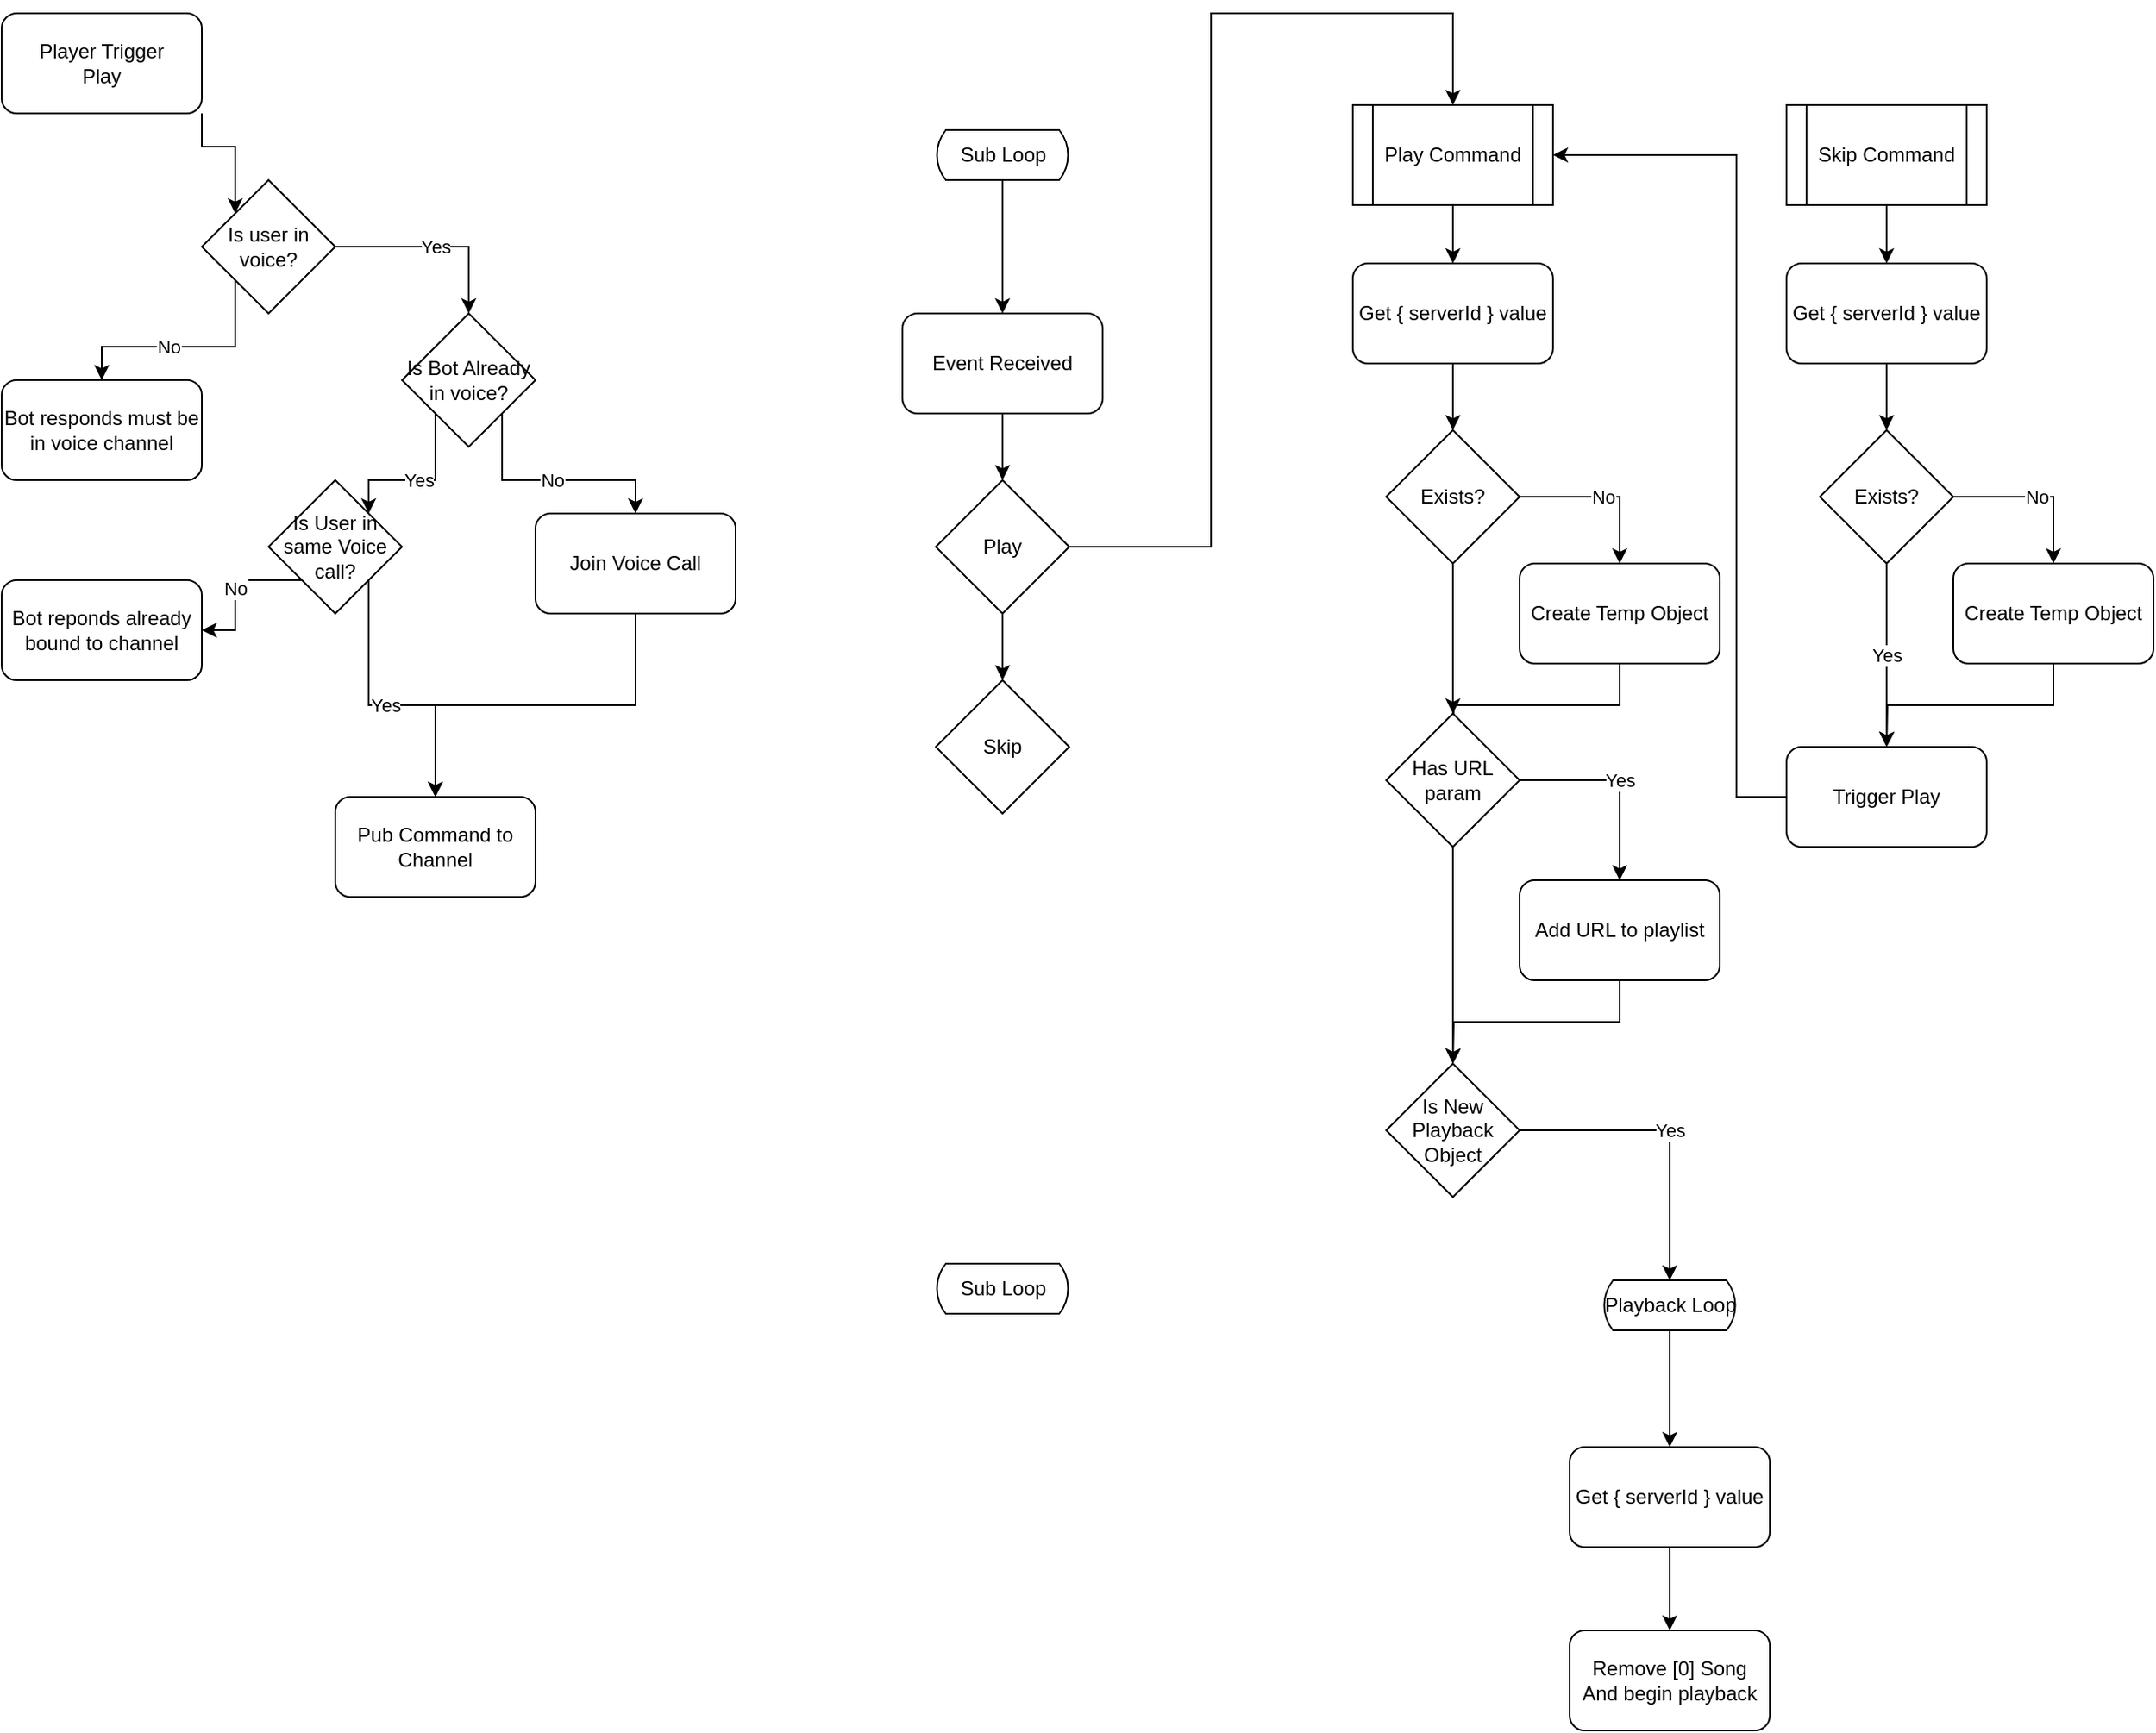 <mxfile version="14.7.0" type="github"><diagram id="erK4E9IB53cY5jkWrZPd" name="Page-1"><mxGraphModel dx="780" dy="1150" grid="1" gridSize="10" guides="1" tooltips="1" connect="1" arrows="1" fold="1" page="1" pageScale="1" pageWidth="850" pageHeight="1100" math="0" shadow="0"><root><mxCell id="0"/><mxCell id="1" parent="0"/><mxCell id="PDuoVeCOChX1tGDwk7Zc-4" style="edgeStyle=orthogonalEdgeStyle;rounded=0;orthogonalLoop=1;jettySize=auto;html=1;exitX=1;exitY=1;exitDx=0;exitDy=0;entryX=0;entryY=0;entryDx=0;entryDy=0;" parent="1" source="PDuoVeCOChX1tGDwk7Zc-1" target="PDuoVeCOChX1tGDwk7Zc-2" edge="1"><mxGeometry relative="1" as="geometry"/></mxCell><mxCell id="PDuoVeCOChX1tGDwk7Zc-1" value="&lt;div&gt;Player Trigger&lt;/div&gt;&lt;div&gt;Play&lt;/div&gt;" style="rounded=1;whiteSpace=wrap;html=1;" parent="1" vertex="1"><mxGeometry x="40" y="30" width="120" height="60" as="geometry"/></mxCell><mxCell id="PDuoVeCOChX1tGDwk7Zc-5" value="No" style="edgeStyle=orthogonalEdgeStyle;rounded=0;orthogonalLoop=1;jettySize=auto;html=1;exitX=0;exitY=1;exitDx=0;exitDy=0;entryX=0.5;entryY=0;entryDx=0;entryDy=0;" parent="1" source="PDuoVeCOChX1tGDwk7Zc-2" target="PDuoVeCOChX1tGDwk7Zc-3" edge="1"><mxGeometry x="0.143" relative="1" as="geometry"><mxPoint as="offset"/></mxGeometry></mxCell><mxCell id="PDuoVeCOChX1tGDwk7Zc-7" value="Yes" style="edgeStyle=orthogonalEdgeStyle;rounded=0;orthogonalLoop=1;jettySize=auto;html=1;exitX=1;exitY=0.5;exitDx=0;exitDy=0;entryX=0.5;entryY=0;entryDx=0;entryDy=0;" parent="1" source="PDuoVeCOChX1tGDwk7Zc-2" target="PDuoVeCOChX1tGDwk7Zc-6" edge="1"><mxGeometry relative="1" as="geometry"><mxPoint as="offset"/></mxGeometry></mxCell><mxCell id="PDuoVeCOChX1tGDwk7Zc-2" value="Is user in voice?" style="rhombus;whiteSpace=wrap;html=1;" parent="1" vertex="1"><mxGeometry x="160" y="130" width="80" height="80" as="geometry"/></mxCell><mxCell id="PDuoVeCOChX1tGDwk7Zc-3" value="Bot responds must be in voice channel" style="rounded=1;whiteSpace=wrap;html=1;" parent="1" vertex="1"><mxGeometry x="40" y="250" width="120" height="60" as="geometry"/></mxCell><mxCell id="PDuoVeCOChX1tGDwk7Zc-9" value="No" style="edgeStyle=orthogonalEdgeStyle;rounded=0;orthogonalLoop=1;jettySize=auto;html=1;exitX=1;exitY=1;exitDx=0;exitDy=0;entryX=0.5;entryY=0;entryDx=0;entryDy=0;" parent="1" source="PDuoVeCOChX1tGDwk7Zc-6" target="PDuoVeCOChX1tGDwk7Zc-8" edge="1"><mxGeometry relative="1" as="geometry"/></mxCell><mxCell id="PDuoVeCOChX1tGDwk7Zc-17" value="Yes" style="edgeStyle=orthogonalEdgeStyle;rounded=0;orthogonalLoop=1;jettySize=auto;html=1;exitX=0;exitY=1;exitDx=0;exitDy=0;entryX=1;entryY=0;entryDx=0;entryDy=0;" parent="1" source="PDuoVeCOChX1tGDwk7Zc-6" target="PDuoVeCOChX1tGDwk7Zc-16" edge="1"><mxGeometry relative="1" as="geometry"/></mxCell><mxCell id="PDuoVeCOChX1tGDwk7Zc-6" value="Is Bot Already in voice?" style="rhombus;whiteSpace=wrap;html=1;" parent="1" vertex="1"><mxGeometry x="280" y="210" width="80" height="80" as="geometry"/></mxCell><mxCell id="PDuoVeCOChX1tGDwk7Zc-12" style="edgeStyle=orthogonalEdgeStyle;rounded=0;orthogonalLoop=1;jettySize=auto;html=1;exitX=0.5;exitY=1;exitDx=0;exitDy=0;entryX=0.5;entryY=0;entryDx=0;entryDy=0;" parent="1" source="PDuoVeCOChX1tGDwk7Zc-8" target="PDuoVeCOChX1tGDwk7Zc-11" edge="1"><mxGeometry relative="1" as="geometry"/></mxCell><mxCell id="PDuoVeCOChX1tGDwk7Zc-8" value="Join Voice Call" style="rounded=1;whiteSpace=wrap;html=1;" parent="1" vertex="1"><mxGeometry x="360" y="330" width="120" height="60" as="geometry"/></mxCell><mxCell id="PDuoVeCOChX1tGDwk7Zc-11" value="Pub Command to Channel" style="rounded=1;whiteSpace=wrap;html=1;" parent="1" vertex="1"><mxGeometry x="240" y="500" width="120" height="60" as="geometry"/></mxCell><mxCell id="PDuoVeCOChX1tGDwk7Zc-25" style="edgeStyle=orthogonalEdgeStyle;rounded=0;orthogonalLoop=1;jettySize=auto;html=1;exitX=0.5;exitY=1;exitDx=0;exitDy=0;entryX=0.5;entryY=0;entryDx=0;entryDy=0;" parent="1" source="PDuoVeCOChX1tGDwk7Zc-15" target="PDuoVeCOChX1tGDwk7Zc-24" edge="1"><mxGeometry relative="1" as="geometry"/></mxCell><mxCell id="PDuoVeCOChX1tGDwk7Zc-15" value="Event Received" style="rounded=1;whiteSpace=wrap;html=1;" parent="1" vertex="1"><mxGeometry x="580" y="210" width="120" height="60" as="geometry"/></mxCell><mxCell id="PDuoVeCOChX1tGDwk7Zc-18" value="Yes" style="edgeStyle=orthogonalEdgeStyle;rounded=0;orthogonalLoop=1;jettySize=auto;html=1;exitX=1;exitY=1;exitDx=0;exitDy=0;entryX=0.5;entryY=0;entryDx=0;entryDy=0;" parent="1" source="PDuoVeCOChX1tGDwk7Zc-16" target="PDuoVeCOChX1tGDwk7Zc-11" edge="1"><mxGeometry relative="1" as="geometry"/></mxCell><mxCell id="PDuoVeCOChX1tGDwk7Zc-20" value="No" style="edgeStyle=orthogonalEdgeStyle;rounded=0;orthogonalLoop=1;jettySize=auto;html=1;exitX=0;exitY=1;exitDx=0;exitDy=0;entryX=1;entryY=0.5;entryDx=0;entryDy=0;" parent="1" source="PDuoVeCOChX1tGDwk7Zc-16" target="PDuoVeCOChX1tGDwk7Zc-19" edge="1"><mxGeometry relative="1" as="geometry"/></mxCell><mxCell id="PDuoVeCOChX1tGDwk7Zc-16" value="Is User in same Voice call?" style="rhombus;whiteSpace=wrap;html=1;" parent="1" vertex="1"><mxGeometry x="200" y="310" width="80" height="80" as="geometry"/></mxCell><mxCell id="PDuoVeCOChX1tGDwk7Zc-19" value="Bot reponds already bound to channel" style="rounded=1;whiteSpace=wrap;html=1;" parent="1" vertex="1"><mxGeometry x="40" y="370" width="120" height="60" as="geometry"/></mxCell><mxCell id="PDuoVeCOChX1tGDwk7Zc-23" value="" style="edgeStyle=orthogonalEdgeStyle;rounded=0;orthogonalLoop=1;jettySize=auto;html=1;" parent="1" source="PDuoVeCOChX1tGDwk7Zc-22" target="PDuoVeCOChX1tGDwk7Zc-15" edge="1"><mxGeometry relative="1" as="geometry"/></mxCell><mxCell id="PDuoVeCOChX1tGDwk7Zc-22" value="Sub Loop" style="html=1;dashed=0;whitespace=wrap;shape=mxgraph.dfd.loop" parent="1" vertex="1"><mxGeometry x="600" y="100" width="80" height="30" as="geometry"/></mxCell><mxCell id="PDuoVeCOChX1tGDwk7Zc-29" style="edgeStyle=orthogonalEdgeStyle;rounded=0;orthogonalLoop=1;jettySize=auto;html=1;exitX=1;exitY=0.5;exitDx=0;exitDy=0;entryX=0.5;entryY=0;entryDx=0;entryDy=0;" parent="1" source="PDuoVeCOChX1tGDwk7Zc-24" target="PDuoVeCOChX1tGDwk7Zc-27" edge="1"><mxGeometry relative="1" as="geometry"><Array as="points"><mxPoint x="765" y="350"/><mxPoint x="765" y="30"/><mxPoint x="910" y="30"/></Array></mxGeometry></mxCell><mxCell id="PDuoVeCOChX1tGDwk7Zc-43" style="edgeStyle=orthogonalEdgeStyle;rounded=0;orthogonalLoop=1;jettySize=auto;html=1;exitX=0.5;exitY=1;exitDx=0;exitDy=0;entryX=0.5;entryY=0;entryDx=0;entryDy=0;" parent="1" source="PDuoVeCOChX1tGDwk7Zc-24" target="PDuoVeCOChX1tGDwk7Zc-41" edge="1"><mxGeometry relative="1" as="geometry"/></mxCell><mxCell id="PDuoVeCOChX1tGDwk7Zc-24" value="Play" style="rhombus;whiteSpace=wrap;html=1;" parent="1" vertex="1"><mxGeometry x="600" y="310" width="80" height="80" as="geometry"/></mxCell><mxCell id="PDuoVeCOChX1tGDwk7Zc-31" style="edgeStyle=orthogonalEdgeStyle;rounded=0;orthogonalLoop=1;jettySize=auto;html=1;exitX=0.5;exitY=1;exitDx=0;exitDy=0;entryX=0.5;entryY=0;entryDx=0;entryDy=0;" parent="1" source="PDuoVeCOChX1tGDwk7Zc-26" target="PDuoVeCOChX1tGDwk7Zc-28" edge="1"><mxGeometry relative="1" as="geometry"/></mxCell><mxCell id="PDuoVeCOChX1tGDwk7Zc-26" value="Get { serverId } value" style="rounded=1;whiteSpace=wrap;html=1;" parent="1" vertex="1"><mxGeometry x="850" y="180" width="120" height="60" as="geometry"/></mxCell><mxCell id="PDuoVeCOChX1tGDwk7Zc-30" style="edgeStyle=orthogonalEdgeStyle;rounded=0;orthogonalLoop=1;jettySize=auto;html=1;exitX=0.5;exitY=1;exitDx=0;exitDy=0;entryX=0.5;entryY=0;entryDx=0;entryDy=0;" parent="1" source="PDuoVeCOChX1tGDwk7Zc-27" target="PDuoVeCOChX1tGDwk7Zc-26" edge="1"><mxGeometry relative="1" as="geometry"/></mxCell><mxCell id="PDuoVeCOChX1tGDwk7Zc-27" value="Play Command" style="shape=process;whiteSpace=wrap;html=1;backgroundOutline=1;" parent="1" vertex="1"><mxGeometry x="850" y="85" width="120" height="60" as="geometry"/></mxCell><mxCell id="PDuoVeCOChX1tGDwk7Zc-34" value="No" style="edgeStyle=orthogonalEdgeStyle;rounded=0;orthogonalLoop=1;jettySize=auto;html=1;exitX=1;exitY=0.5;exitDx=0;exitDy=0;entryX=0.5;entryY=0;entryDx=0;entryDy=0;" parent="1" source="PDuoVeCOChX1tGDwk7Zc-28" target="PDuoVeCOChX1tGDwk7Zc-33" edge="1"><mxGeometry relative="1" as="geometry"/></mxCell><mxCell id="PDuoVeCOChX1tGDwk7Zc-60" style="edgeStyle=orthogonalEdgeStyle;rounded=0;orthogonalLoop=1;jettySize=auto;html=1;exitX=0.5;exitY=1;exitDx=0;exitDy=0;entryX=0.5;entryY=0;entryDx=0;entryDy=0;" parent="1" source="PDuoVeCOChX1tGDwk7Zc-28" target="PDuoVeCOChX1tGDwk7Zc-59" edge="1"><mxGeometry relative="1" as="geometry"/></mxCell><mxCell id="PDuoVeCOChX1tGDwk7Zc-28" value="Exists?" style="rhombus;whiteSpace=wrap;html=1;" parent="1" vertex="1"><mxGeometry x="870" y="280" width="80" height="80" as="geometry"/></mxCell><mxCell id="PDuoVeCOChX1tGDwk7Zc-37" style="edgeStyle=orthogonalEdgeStyle;rounded=0;orthogonalLoop=1;jettySize=auto;html=1;exitX=0.5;exitY=1;exitDx=0;exitDy=0;" parent="1" source="PDuoVeCOChX1tGDwk7Zc-33" edge="1"><mxGeometry relative="1" as="geometry"><mxPoint x="910" y="470" as="targetPoint"/></mxGeometry></mxCell><mxCell id="PDuoVeCOChX1tGDwk7Zc-33" value="Create Temp Object" style="rounded=1;whiteSpace=wrap;html=1;" parent="1" vertex="1"><mxGeometry x="950" y="360" width="120" height="60" as="geometry"/></mxCell><mxCell id="PDuoVeCOChX1tGDwk7Zc-68" style="edgeStyle=orthogonalEdgeStyle;rounded=0;orthogonalLoop=1;jettySize=auto;html=1;exitX=0.5;exitY=1;exitDx=0;exitDy=0;" parent="1" source="PDuoVeCOChX1tGDwk7Zc-35" edge="1"><mxGeometry relative="1" as="geometry"><mxPoint x="910" y="660" as="targetPoint"/></mxGeometry></mxCell><mxCell id="PDuoVeCOChX1tGDwk7Zc-35" value="Add URL to playlist" style="rounded=1;whiteSpace=wrap;html=1;" parent="1" vertex="1"><mxGeometry x="950" y="550" width="120" height="60" as="geometry"/></mxCell><mxCell id="PDuoVeCOChX1tGDwk7Zc-39" value="Sub Loop" style="html=1;dashed=0;whitespace=wrap;shape=mxgraph.dfd.loop" parent="1" vertex="1"><mxGeometry x="600" y="780" width="80" height="30" as="geometry"/></mxCell><mxCell id="PDuoVeCOChX1tGDwk7Zc-41" value="Skip" style="rhombus;whiteSpace=wrap;html=1;" parent="1" vertex="1"><mxGeometry x="600" y="430" width="80" height="80" as="geometry"/></mxCell><mxCell id="PDuoVeCOChX1tGDwk7Zc-44" style="edgeStyle=orthogonalEdgeStyle;rounded=0;orthogonalLoop=1;jettySize=auto;html=1;exitX=0.5;exitY=1;exitDx=0;exitDy=0;entryX=0.5;entryY=0;entryDx=0;entryDy=0;" parent="1" source="PDuoVeCOChX1tGDwk7Zc-45" target="PDuoVeCOChX1tGDwk7Zc-50" edge="1"><mxGeometry relative="1" as="geometry"/></mxCell><mxCell id="PDuoVeCOChX1tGDwk7Zc-45" value="Get { serverId } value" style="rounded=1;whiteSpace=wrap;html=1;" parent="1" vertex="1"><mxGeometry x="1110" y="180" width="120" height="60" as="geometry"/></mxCell><mxCell id="PDuoVeCOChX1tGDwk7Zc-46" style="edgeStyle=orthogonalEdgeStyle;rounded=0;orthogonalLoop=1;jettySize=auto;html=1;exitX=0.5;exitY=1;exitDx=0;exitDy=0;entryX=0.5;entryY=0;entryDx=0;entryDy=0;" parent="1" source="PDuoVeCOChX1tGDwk7Zc-47" target="PDuoVeCOChX1tGDwk7Zc-45" edge="1"><mxGeometry relative="1" as="geometry"/></mxCell><mxCell id="PDuoVeCOChX1tGDwk7Zc-47" value="Skip Command" style="shape=process;whiteSpace=wrap;html=1;backgroundOutline=1;" parent="1" vertex="1"><mxGeometry x="1110" y="85" width="120" height="60" as="geometry"/></mxCell><mxCell id="PDuoVeCOChX1tGDwk7Zc-48" value="No" style="edgeStyle=orthogonalEdgeStyle;rounded=0;orthogonalLoop=1;jettySize=auto;html=1;exitX=1;exitY=0.5;exitDx=0;exitDy=0;entryX=0.5;entryY=0;entryDx=0;entryDy=0;" parent="1" source="PDuoVeCOChX1tGDwk7Zc-50" target="PDuoVeCOChX1tGDwk7Zc-52" edge="1"><mxGeometry relative="1" as="geometry"/></mxCell><mxCell id="PDuoVeCOChX1tGDwk7Zc-49" value="Yes" style="edgeStyle=orthogonalEdgeStyle;rounded=0;orthogonalLoop=1;jettySize=auto;html=1;exitX=0.5;exitY=1;exitDx=0;exitDy=0;entryX=0.5;entryY=0;entryDx=0;entryDy=0;" parent="1" source="PDuoVeCOChX1tGDwk7Zc-50" target="PDuoVeCOChX1tGDwk7Zc-53" edge="1"><mxGeometry relative="1" as="geometry"/></mxCell><mxCell id="PDuoVeCOChX1tGDwk7Zc-50" value="Exists?" style="rhombus;whiteSpace=wrap;html=1;" parent="1" vertex="1"><mxGeometry x="1130" y="280" width="80" height="80" as="geometry"/></mxCell><mxCell id="PDuoVeCOChX1tGDwk7Zc-51" style="edgeStyle=orthogonalEdgeStyle;rounded=0;orthogonalLoop=1;jettySize=auto;html=1;exitX=0.5;exitY=1;exitDx=0;exitDy=0;" parent="1" source="PDuoVeCOChX1tGDwk7Zc-52" edge="1"><mxGeometry relative="1" as="geometry"><mxPoint x="1170" y="470" as="targetPoint"/></mxGeometry></mxCell><mxCell id="PDuoVeCOChX1tGDwk7Zc-52" value="Create Temp Object" style="rounded=1;whiteSpace=wrap;html=1;" parent="1" vertex="1"><mxGeometry x="1210" y="360" width="120" height="60" as="geometry"/></mxCell><mxCell id="PDuoVeCOChX1tGDwk7Zc-58" style="edgeStyle=orthogonalEdgeStyle;rounded=0;orthogonalLoop=1;jettySize=auto;html=1;exitX=0;exitY=0.5;exitDx=0;exitDy=0;entryX=1;entryY=0.5;entryDx=0;entryDy=0;" parent="1" source="PDuoVeCOChX1tGDwk7Zc-53" target="PDuoVeCOChX1tGDwk7Zc-27" edge="1"><mxGeometry relative="1" as="geometry"><Array as="points"><mxPoint x="1080" y="500"/><mxPoint x="1080" y="115"/></Array></mxGeometry></mxCell><mxCell id="PDuoVeCOChX1tGDwk7Zc-53" value="Trigger Play" style="rounded=1;whiteSpace=wrap;html=1;" parent="1" vertex="1"><mxGeometry x="1110" y="470" width="120" height="60" as="geometry"/></mxCell><mxCell id="PDuoVeCOChX1tGDwk7Zc-54" value="&lt;div&gt;Remove [0] Song &lt;br&gt;&lt;/div&gt;&lt;div&gt;And begin playback&lt;br&gt;&lt;/div&gt;" style="rounded=1;whiteSpace=wrap;html=1;" parent="1" vertex="1"><mxGeometry x="980" y="1000" width="120" height="60" as="geometry"/></mxCell><mxCell id="PDuoVeCOChX1tGDwk7Zc-61" value="Yes" style="edgeStyle=orthogonalEdgeStyle;rounded=0;orthogonalLoop=1;jettySize=auto;html=1;exitX=1;exitY=0.5;exitDx=0;exitDy=0;" parent="1" source="PDuoVeCOChX1tGDwk7Zc-59" target="PDuoVeCOChX1tGDwk7Zc-35" edge="1"><mxGeometry relative="1" as="geometry"/></mxCell><mxCell id="PDuoVeCOChX1tGDwk7Zc-67" style="edgeStyle=orthogonalEdgeStyle;rounded=0;orthogonalLoop=1;jettySize=auto;html=1;exitX=0.5;exitY=1;exitDx=0;exitDy=0;entryX=0.5;entryY=0;entryDx=0;entryDy=0;" parent="1" source="PDuoVeCOChX1tGDwk7Zc-59" target="PDuoVeCOChX1tGDwk7Zc-66" edge="1"><mxGeometry relative="1" as="geometry"/></mxCell><mxCell id="PDuoVeCOChX1tGDwk7Zc-59" value="Has URL param" style="rhombus;whiteSpace=wrap;html=1;" parent="1" vertex="1"><mxGeometry x="870" y="450" width="80" height="80" as="geometry"/></mxCell><mxCell id="PDuoVeCOChX1tGDwk7Zc-71" value="Yes" style="edgeStyle=orthogonalEdgeStyle;rounded=0;orthogonalLoop=1;jettySize=auto;html=1;exitX=1;exitY=0.5;exitDx=0;exitDy=0;" parent="1" source="PDuoVeCOChX1tGDwk7Zc-66" target="PDuoVeCOChX1tGDwk7Zc-69" edge="1"><mxGeometry relative="1" as="geometry"/></mxCell><mxCell id="PDuoVeCOChX1tGDwk7Zc-66" value="Is New Playback Object" style="rhombus;whiteSpace=wrap;html=1;" parent="1" vertex="1"><mxGeometry x="870" y="660" width="80" height="80" as="geometry"/></mxCell><mxCell id="PDuoVeCOChX1tGDwk7Zc-72" style="edgeStyle=orthogonalEdgeStyle;rounded=0;orthogonalLoop=1;jettySize=auto;html=1;" parent="1" source="PDuoVeCOChX1tGDwk7Zc-69" target="PDuoVeCOChX1tGDwk7Zc-70" edge="1"><mxGeometry relative="1" as="geometry"/></mxCell><mxCell id="PDuoVeCOChX1tGDwk7Zc-69" value="Playback Loop" style="html=1;dashed=0;whitespace=wrap;shape=mxgraph.dfd.loop" parent="1" vertex="1"><mxGeometry x="1000" y="790" width="80" height="30" as="geometry"/></mxCell><mxCell id="PDuoVeCOChX1tGDwk7Zc-73" style="edgeStyle=orthogonalEdgeStyle;rounded=0;orthogonalLoop=1;jettySize=auto;html=1;exitX=0.5;exitY=1;exitDx=0;exitDy=0;" parent="1" source="PDuoVeCOChX1tGDwk7Zc-70" target="PDuoVeCOChX1tGDwk7Zc-54" edge="1"><mxGeometry relative="1" as="geometry"/></mxCell><mxCell id="PDuoVeCOChX1tGDwk7Zc-70" value="Get { serverId } value" style="rounded=1;whiteSpace=wrap;html=1;" parent="1" vertex="1"><mxGeometry x="980" y="890" width="120" height="60" as="geometry"/></mxCell></root></mxGraphModel></diagram></mxfile>